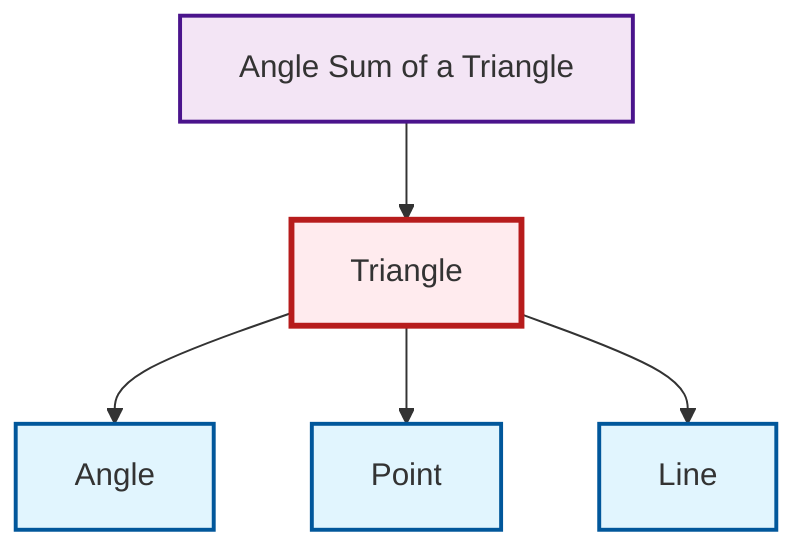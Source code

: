 graph TD
    classDef definition fill:#e1f5fe,stroke:#01579b,stroke-width:2px
    classDef theorem fill:#f3e5f5,stroke:#4a148c,stroke-width:2px
    classDef axiom fill:#fff3e0,stroke:#e65100,stroke-width:2px
    classDef example fill:#e8f5e9,stroke:#1b5e20,stroke-width:2px
    classDef current fill:#ffebee,stroke:#b71c1c,stroke-width:3px
    def-line["Line"]:::definition
    def-point["Point"]:::definition
    thm-angle-sum-triangle["Angle Sum of a Triangle"]:::theorem
    def-triangle["Triangle"]:::definition
    def-angle["Angle"]:::definition
    thm-angle-sum-triangle --> def-triangle
    def-triangle --> def-angle
    def-triangle --> def-point
    def-triangle --> def-line
    class def-triangle current